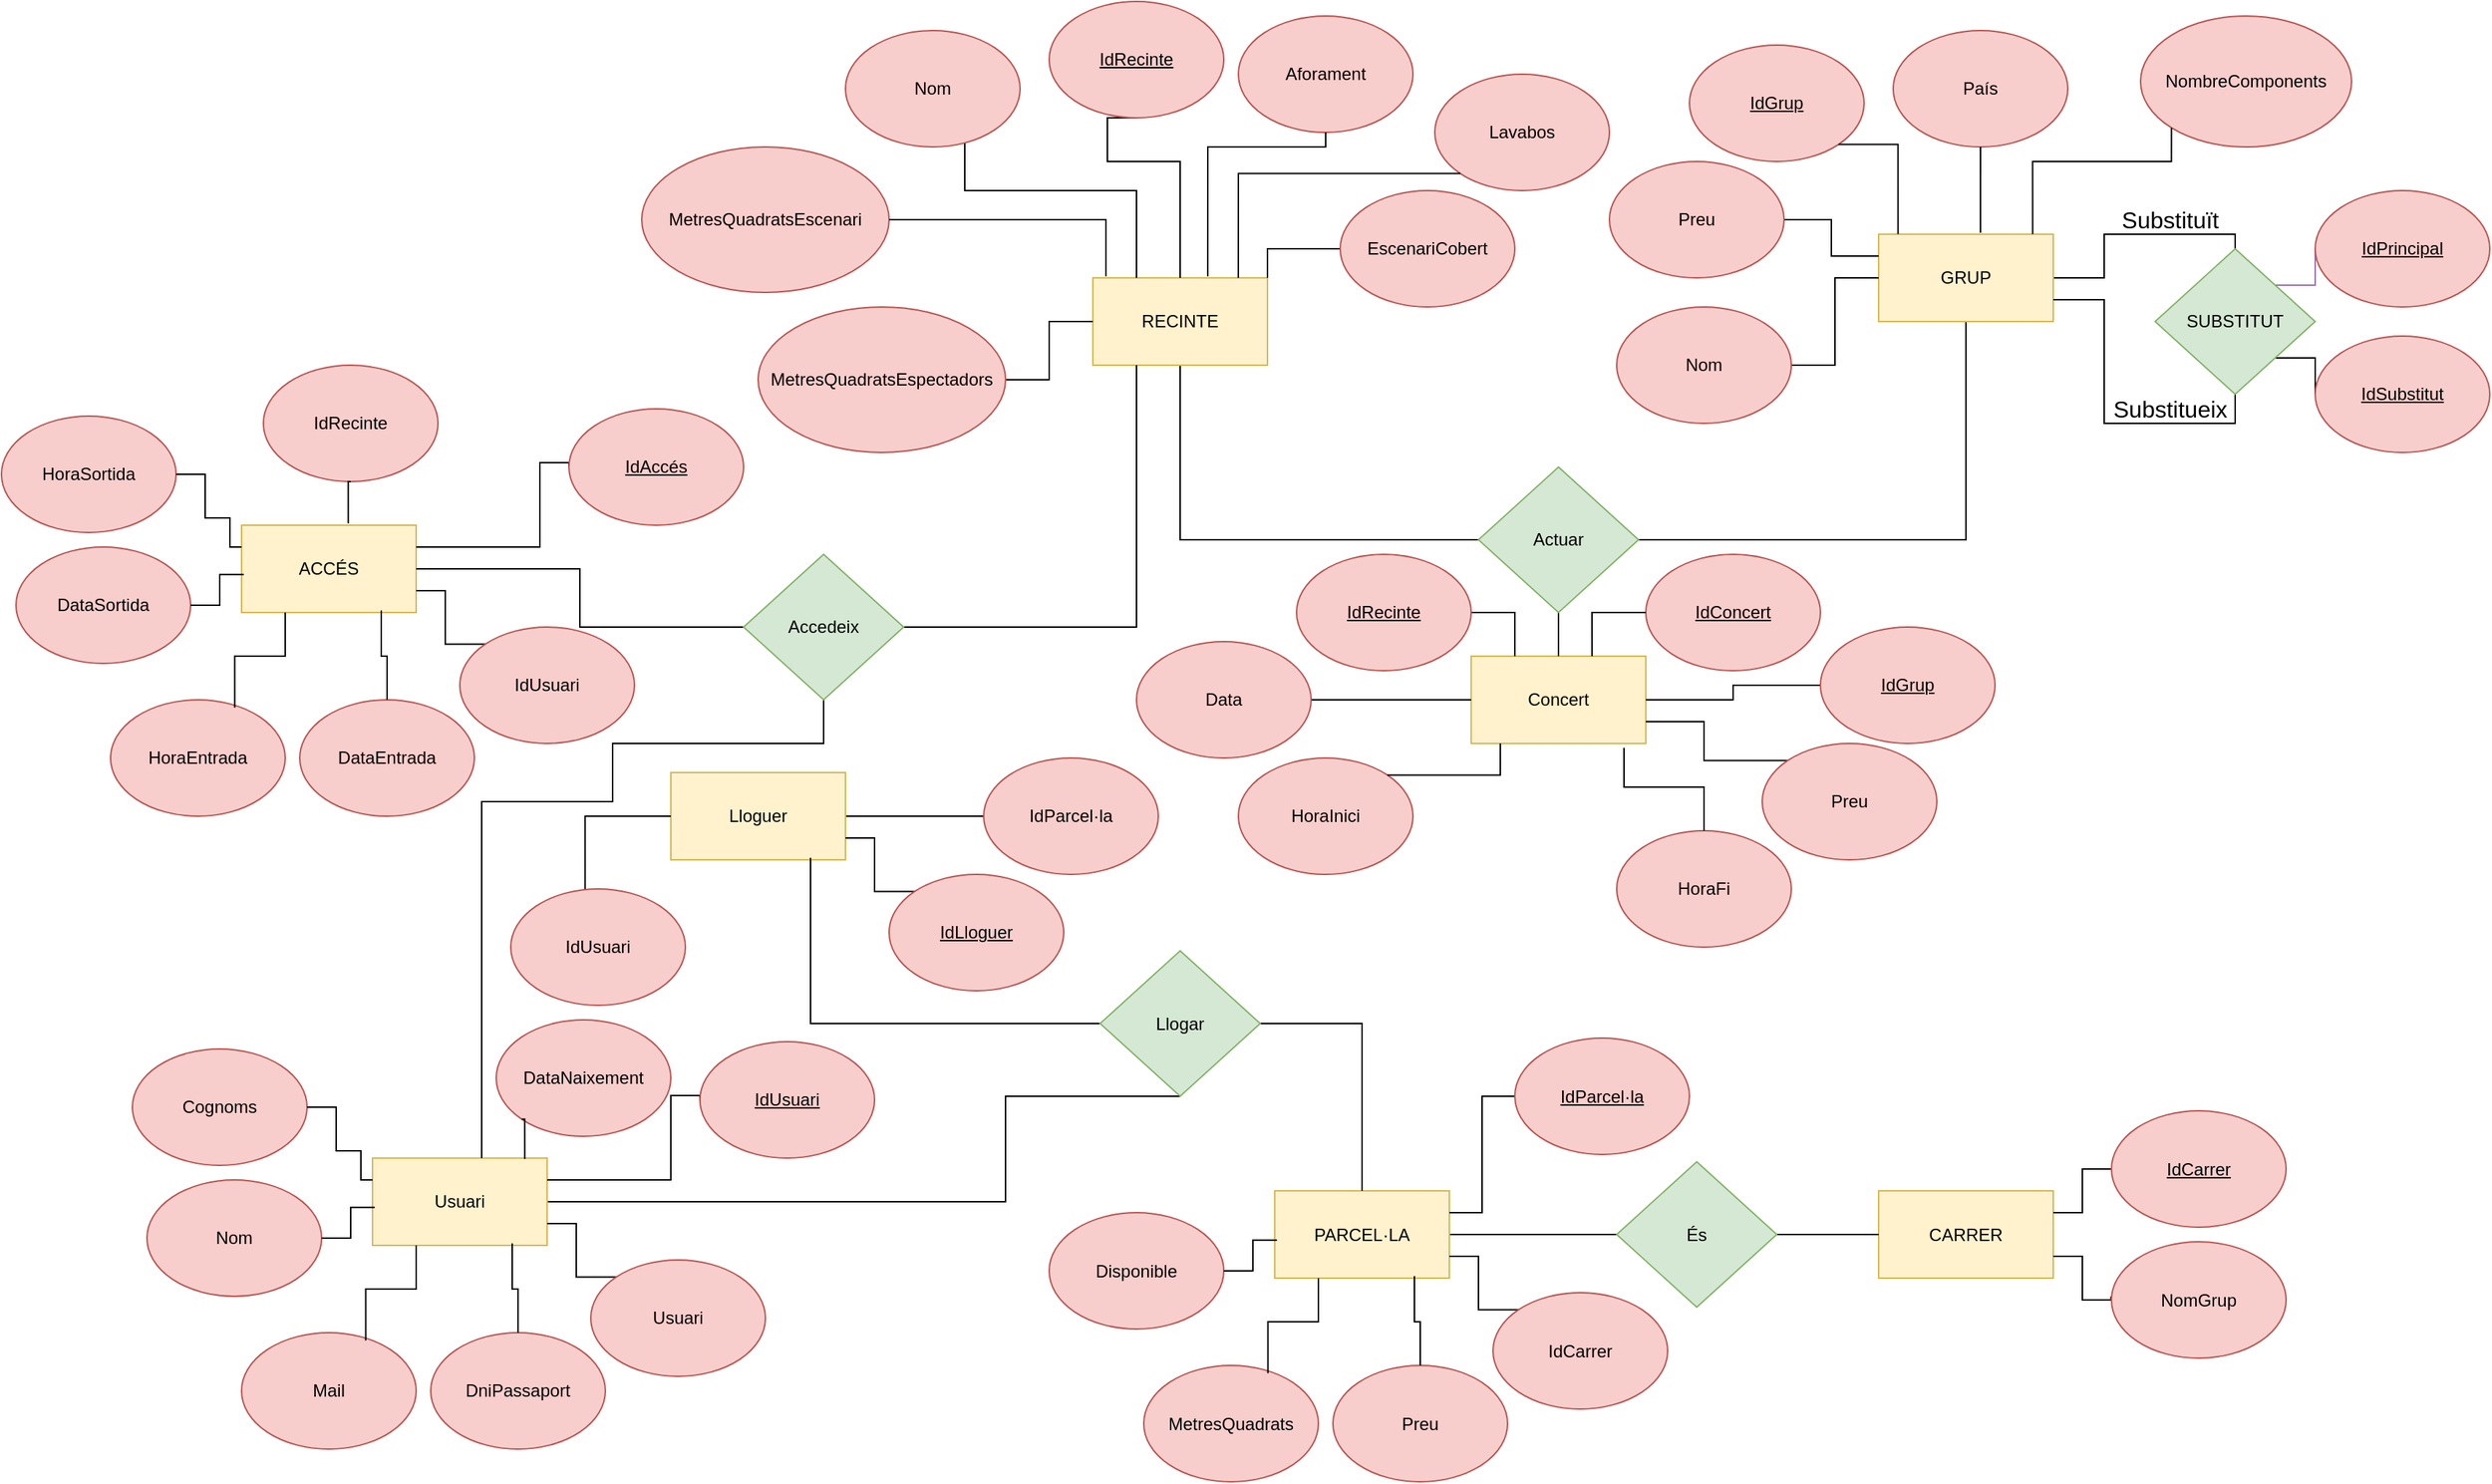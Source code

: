 <mxfile version="24.8.2">
  <diagram name="Page-1" id="hbLQCqh2vZ0tYdXETn6N">
    <mxGraphModel grid="1" page="1" gridSize="10" guides="1" tooltips="1" connect="1" arrows="1" fold="1" pageScale="1" pageWidth="850" pageHeight="1100" math="0" shadow="0">
      <root>
        <mxCell id="0" />
        <mxCell id="1" parent="0" />
        <mxCell id="W-AfqyP43kVuN8w4P5an-43" style="edgeStyle=orthogonalEdgeStyle;rounded=0;orthogonalLoop=1;jettySize=auto;html=1;exitX=0.5;exitY=1;exitDx=0;exitDy=0;entryX=0;entryY=0.5;entryDx=0;entryDy=0;endArrow=none;endFill=0;" edge="1" parent="1" source="W-AfqyP43kVuN8w4P5an-1" target="W-AfqyP43kVuN8w4P5an-41">
          <mxGeometry relative="1" as="geometry" />
        </mxCell>
        <mxCell id="W-AfqyP43kVuN8w4P5an-1" value="RECINTE" style="rounded=0;whiteSpace=wrap;html=1;fillColor=#fff2cc;strokeColor=#d6b656;" vertex="1" parent="1">
          <mxGeometry x="130" y="230" width="120" height="60" as="geometry" />
        </mxCell>
        <mxCell id="W-AfqyP43kVuN8w4P5an-12" style="edgeStyle=orthogonalEdgeStyle;rounded=0;orthogonalLoop=1;jettySize=auto;html=1;exitX=1;exitY=1;exitDx=0;exitDy=0;entryX=0.25;entryY=0;entryDx=0;entryDy=0;endArrow=none;endFill=0;" edge="1" parent="1" source="W-AfqyP43kVuN8w4P5an-2" target="W-AfqyP43kVuN8w4P5an-1">
          <mxGeometry relative="1" as="geometry">
            <Array as="points">
              <mxPoint x="42" y="170" />
              <mxPoint x="160" y="170" />
            </Array>
          </mxGeometry>
        </mxCell>
        <mxCell id="W-AfqyP43kVuN8w4P5an-2" value="Nom" style="ellipse;whiteSpace=wrap;html=1;fillColor=#f8cecc;strokeColor=#b85450;" vertex="1" parent="1">
          <mxGeometry x="-40" y="60" width="120" height="80" as="geometry" />
        </mxCell>
        <mxCell id="W-AfqyP43kVuN8w4P5an-13" style="edgeStyle=orthogonalEdgeStyle;rounded=0;orthogonalLoop=1;jettySize=auto;html=1;exitX=0.5;exitY=1;exitDx=0;exitDy=0;entryX=0.5;entryY=0;entryDx=0;entryDy=0;endArrow=none;endFill=0;" edge="1" parent="1" source="W-AfqyP43kVuN8w4P5an-3" target="W-AfqyP43kVuN8w4P5an-1">
          <mxGeometry relative="1" as="geometry">
            <Array as="points">
              <mxPoint x="140" y="150" />
              <mxPoint x="190" y="150" />
            </Array>
          </mxGeometry>
        </mxCell>
        <mxCell id="W-AfqyP43kVuN8w4P5an-3" value="&lt;u&gt;IdRecinte&lt;/u&gt;" style="ellipse;whiteSpace=wrap;html=1;fillColor=#f8cecc;strokeColor=#b85450;" vertex="1" parent="1">
          <mxGeometry x="100" y="40" width="120" height="80" as="geometry" />
        </mxCell>
        <mxCell id="W-AfqyP43kVuN8w4P5an-4" value="MetresQuadratsEscenari" style="ellipse;whiteSpace=wrap;html=1;fillColor=#f8cecc;strokeColor=#b85450;" vertex="1" parent="1">
          <mxGeometry x="-180" y="140" width="170" height="100" as="geometry" />
        </mxCell>
        <mxCell id="W-AfqyP43kVuN8w4P5an-6" value="Aforament" style="ellipse;whiteSpace=wrap;html=1;fillColor=#f8cecc;strokeColor=#b85450;" vertex="1" parent="1">
          <mxGeometry x="230" y="50" width="120" height="80" as="geometry" />
        </mxCell>
        <mxCell id="W-AfqyP43kVuN8w4P5an-7" value="Lavabos" style="ellipse;whiteSpace=wrap;html=1;fillColor=#f8cecc;strokeColor=#b85450;" vertex="1" parent="1">
          <mxGeometry x="365" y="90" width="120" height="80" as="geometry" />
        </mxCell>
        <mxCell id="W-AfqyP43kVuN8w4P5an-16" style="edgeStyle=orthogonalEdgeStyle;rounded=0;orthogonalLoop=1;jettySize=auto;html=1;exitX=0;exitY=0.5;exitDx=0;exitDy=0;entryX=1;entryY=0;entryDx=0;entryDy=0;endArrow=none;endFill=0;" edge="1" parent="1" source="W-AfqyP43kVuN8w4P5an-8" target="W-AfqyP43kVuN8w4P5an-1">
          <mxGeometry relative="1" as="geometry" />
        </mxCell>
        <mxCell id="W-AfqyP43kVuN8w4P5an-8" value="EscenariCobert" style="ellipse;whiteSpace=wrap;html=1;fillColor=#f8cecc;strokeColor=#b85450;" vertex="1" parent="1">
          <mxGeometry x="300" y="170" width="120" height="80" as="geometry" />
        </mxCell>
        <mxCell id="W-AfqyP43kVuN8w4P5an-10" style="edgeStyle=orthogonalEdgeStyle;rounded=0;orthogonalLoop=1;jettySize=auto;html=1;exitX=1;exitY=0.5;exitDx=0;exitDy=0;entryX=0;entryY=0.5;entryDx=0;entryDy=0;endArrow=none;endFill=0;" edge="1" parent="1" source="W-AfqyP43kVuN8w4P5an-9" target="W-AfqyP43kVuN8w4P5an-1">
          <mxGeometry relative="1" as="geometry" />
        </mxCell>
        <mxCell id="W-AfqyP43kVuN8w4P5an-9" value="MetresQuadratsEspectadors" style="ellipse;whiteSpace=wrap;html=1;fillColor=#f8cecc;strokeColor=#b85450;" vertex="1" parent="1">
          <mxGeometry x="-100" y="250" width="170" height="100" as="geometry" />
        </mxCell>
        <mxCell id="W-AfqyP43kVuN8w4P5an-11" style="edgeStyle=orthogonalEdgeStyle;rounded=0;orthogonalLoop=1;jettySize=auto;html=1;exitX=1;exitY=0.5;exitDx=0;exitDy=0;entryX=0.075;entryY=-0.017;entryDx=0;entryDy=0;entryPerimeter=0;endArrow=none;endFill=0;" edge="1" parent="1" source="W-AfqyP43kVuN8w4P5an-4" target="W-AfqyP43kVuN8w4P5an-1">
          <mxGeometry relative="1" as="geometry" />
        </mxCell>
        <mxCell id="W-AfqyP43kVuN8w4P5an-14" style="edgeStyle=orthogonalEdgeStyle;rounded=0;orthogonalLoop=1;jettySize=auto;html=1;exitX=0.5;exitY=1;exitDx=0;exitDy=0;entryX=0.658;entryY=-0.017;entryDx=0;entryDy=0;entryPerimeter=0;endArrow=none;endFill=0;" edge="1" parent="1" source="W-AfqyP43kVuN8w4P5an-6" target="W-AfqyP43kVuN8w4P5an-1">
          <mxGeometry relative="1" as="geometry">
            <Array as="points">
              <mxPoint x="290" y="140" />
              <mxPoint x="209" y="140" />
            </Array>
          </mxGeometry>
        </mxCell>
        <mxCell id="W-AfqyP43kVuN8w4P5an-15" style="edgeStyle=orthogonalEdgeStyle;rounded=0;orthogonalLoop=1;jettySize=auto;html=1;exitX=0;exitY=1;exitDx=0;exitDy=0;entryX=0.833;entryY=0;entryDx=0;entryDy=0;entryPerimeter=0;endArrow=none;endFill=0;" edge="1" parent="1" source="W-AfqyP43kVuN8w4P5an-7" target="W-AfqyP43kVuN8w4P5an-1">
          <mxGeometry relative="1" as="geometry" />
        </mxCell>
        <mxCell id="W-AfqyP43kVuN8w4P5an-30" style="edgeStyle=orthogonalEdgeStyle;rounded=0;orthogonalLoop=1;jettySize=auto;html=1;exitX=1;exitY=0.5;exitDx=0;exitDy=0;entryX=0.5;entryY=0;entryDx=0;entryDy=0;endArrow=none;endFill=0;" edge="1" parent="1" source="W-AfqyP43kVuN8w4P5an-17" target="W-AfqyP43kVuN8w4P5an-29">
          <mxGeometry relative="1" as="geometry">
            <Array as="points">
              <mxPoint x="825" y="230" />
              <mxPoint x="825" y="200" />
              <mxPoint x="915" y="200" />
            </Array>
          </mxGeometry>
        </mxCell>
        <mxCell id="W-AfqyP43kVuN8w4P5an-42" style="edgeStyle=orthogonalEdgeStyle;rounded=0;orthogonalLoop=1;jettySize=auto;html=1;exitX=0.5;exitY=1;exitDx=0;exitDy=0;entryX=1;entryY=0.5;entryDx=0;entryDy=0;endArrow=none;endFill=0;" edge="1" parent="1" source="W-AfqyP43kVuN8w4P5an-17" target="W-AfqyP43kVuN8w4P5an-41">
          <mxGeometry relative="1" as="geometry" />
        </mxCell>
        <mxCell id="W-AfqyP43kVuN8w4P5an-17" value="GRUP" style="rounded=0;whiteSpace=wrap;html=1;fillColor=#fff2cc;strokeColor=#d6b656;" vertex="1" parent="1">
          <mxGeometry x="670" y="200" width="120" height="60" as="geometry" />
        </mxCell>
        <mxCell id="W-AfqyP43kVuN8w4P5an-23" style="edgeStyle=orthogonalEdgeStyle;rounded=0;orthogonalLoop=1;jettySize=auto;html=1;exitX=1;exitY=0.5;exitDx=0;exitDy=0;entryX=0;entryY=0.5;entryDx=0;entryDy=0;endArrow=none;endFill=0;" edge="1" parent="1" source="W-AfqyP43kVuN8w4P5an-18" target="W-AfqyP43kVuN8w4P5an-17">
          <mxGeometry relative="1" as="geometry" />
        </mxCell>
        <mxCell id="W-AfqyP43kVuN8w4P5an-18" value="Nom" style="ellipse;whiteSpace=wrap;html=1;fillColor=#f8cecc;strokeColor=#b85450;" vertex="1" parent="1">
          <mxGeometry x="490" y="250" width="120" height="80" as="geometry" />
        </mxCell>
        <mxCell id="W-AfqyP43kVuN8w4P5an-19" value="&lt;u&gt;IdGrup&lt;/u&gt;" style="ellipse;whiteSpace=wrap;html=1;fillColor=#f8cecc;strokeColor=#b85450;" vertex="1" parent="1">
          <mxGeometry x="540" y="70" width="120" height="80" as="geometry" />
        </mxCell>
        <mxCell id="W-AfqyP43kVuN8w4P5an-20" value="País" style="ellipse;whiteSpace=wrap;html=1;fillColor=#f8cecc;strokeColor=#b85450;" vertex="1" parent="1">
          <mxGeometry x="680" y="60" width="120" height="80" as="geometry" />
        </mxCell>
        <mxCell id="W-AfqyP43kVuN8w4P5an-21" value="NombreComponents" style="ellipse;whiteSpace=wrap;html=1;fillColor=#f8cecc;strokeColor=#b85450;" vertex="1" parent="1">
          <mxGeometry x="850" y="50" width="145" height="90" as="geometry" />
        </mxCell>
        <mxCell id="W-AfqyP43kVuN8w4P5an-28" style="edgeStyle=orthogonalEdgeStyle;rounded=0;orthogonalLoop=1;jettySize=auto;html=1;exitX=1;exitY=0.5;exitDx=0;exitDy=0;entryX=0;entryY=0.25;entryDx=0;entryDy=0;endArrow=none;endFill=0;" edge="1" parent="1" source="W-AfqyP43kVuN8w4P5an-22" target="W-AfqyP43kVuN8w4P5an-17">
          <mxGeometry relative="1" as="geometry" />
        </mxCell>
        <mxCell id="W-AfqyP43kVuN8w4P5an-22" value="Preu" style="ellipse;whiteSpace=wrap;html=1;fillColor=#f8cecc;strokeColor=#b85450;" vertex="1" parent="1">
          <mxGeometry x="485" y="150" width="120" height="80" as="geometry" />
        </mxCell>
        <mxCell id="W-AfqyP43kVuN8w4P5an-24" style="edgeStyle=orthogonalEdgeStyle;rounded=0;orthogonalLoop=1;jettySize=auto;html=1;exitX=1;exitY=1;exitDx=0;exitDy=0;entryX=0.111;entryY=-0.003;entryDx=0;entryDy=0;entryPerimeter=0;endArrow=none;endFill=0;" edge="1" parent="1" source="W-AfqyP43kVuN8w4P5an-19" target="W-AfqyP43kVuN8w4P5an-17">
          <mxGeometry relative="1" as="geometry" />
        </mxCell>
        <mxCell id="W-AfqyP43kVuN8w4P5an-25" style="edgeStyle=orthogonalEdgeStyle;rounded=0;orthogonalLoop=1;jettySize=auto;html=1;exitX=0.5;exitY=1;exitDx=0;exitDy=0;entryX=0.583;entryY=-0.017;entryDx=0;entryDy=0;entryPerimeter=0;endArrow=none;endFill=0;" edge="1" parent="1" source="W-AfqyP43kVuN8w4P5an-20" target="W-AfqyP43kVuN8w4P5an-17">
          <mxGeometry relative="1" as="geometry" />
        </mxCell>
        <mxCell id="W-AfqyP43kVuN8w4P5an-26" style="edgeStyle=orthogonalEdgeStyle;rounded=0;orthogonalLoop=1;jettySize=auto;html=1;exitX=0;exitY=1;exitDx=0;exitDy=0;entryX=0.882;entryY=-0.003;entryDx=0;entryDy=0;entryPerimeter=0;endArrow=none;endFill=0;" edge="1" parent="1" source="W-AfqyP43kVuN8w4P5an-21" target="W-AfqyP43kVuN8w4P5an-17">
          <mxGeometry relative="1" as="geometry">
            <Array as="points">
              <mxPoint x="871" y="150" />
              <mxPoint x="776" y="150" />
            </Array>
          </mxGeometry>
        </mxCell>
        <mxCell id="W-AfqyP43kVuN8w4P5an-31" style="edgeStyle=orthogonalEdgeStyle;rounded=0;orthogonalLoop=1;jettySize=auto;html=1;exitX=0.5;exitY=1;exitDx=0;exitDy=0;entryX=1;entryY=0.75;entryDx=0;entryDy=0;endArrow=none;endFill=0;" edge="1" parent="1" source="W-AfqyP43kVuN8w4P5an-29" target="W-AfqyP43kVuN8w4P5an-17">
          <mxGeometry relative="1" as="geometry" />
        </mxCell>
        <mxCell id="W-AfqyP43kVuN8w4P5an-34" style="edgeStyle=orthogonalEdgeStyle;rounded=0;orthogonalLoop=1;jettySize=auto;html=1;exitX=1;exitY=1;exitDx=0;exitDy=0;entryX=0;entryY=0.5;entryDx=0;entryDy=0;endArrow=none;endFill=0;" edge="1" parent="1" source="W-AfqyP43kVuN8w4P5an-29" target="W-AfqyP43kVuN8w4P5an-33">
          <mxGeometry relative="1" as="geometry" />
        </mxCell>
        <mxCell id="W-AfqyP43kVuN8w4P5an-35" style="edgeStyle=orthogonalEdgeStyle;rounded=0;orthogonalLoop=1;jettySize=auto;html=1;exitX=1;exitY=0;exitDx=0;exitDy=0;entryX=0;entryY=0.5;entryDx=0;entryDy=0;fillColor=#e1d5e7;strokeColor=#9673a6;endArrow=none;endFill=0;" edge="1" parent="1" source="W-AfqyP43kVuN8w4P5an-29">
          <mxGeometry relative="1" as="geometry">
            <mxPoint x="970" y="210" as="targetPoint" />
          </mxGeometry>
        </mxCell>
        <mxCell id="W-AfqyP43kVuN8w4P5an-29" value="SUBSTITUT" style="rhombus;whiteSpace=wrap;html=1;fillColor=#d5e8d4;strokeColor=#82b366;" vertex="1" parent="1">
          <mxGeometry x="860" y="210" width="110" height="100" as="geometry" />
        </mxCell>
        <mxCell id="W-AfqyP43kVuN8w4P5an-32" value="&lt;u&gt;IdPrincipal&lt;/u&gt;" style="ellipse;whiteSpace=wrap;html=1;fillColor=#f8cecc;strokeColor=#b85450;" vertex="1" parent="1">
          <mxGeometry x="970" y="170" width="120" height="80" as="geometry" />
        </mxCell>
        <mxCell id="W-AfqyP43kVuN8w4P5an-33" value="&lt;u&gt;IdSubstitut&lt;/u&gt;" style="ellipse;whiteSpace=wrap;html=1;fillColor=#f8cecc;strokeColor=#b85450;" vertex="1" parent="1">
          <mxGeometry x="970" y="270" width="120" height="80" as="geometry" />
        </mxCell>
        <mxCell id="W-AfqyP43kVuN8w4P5an-36" value="&lt;div style=&quot;font-size: 16px;&quot;&gt;Substitueix&lt;/div&gt;" style="text;html=1;align=center;verticalAlign=middle;resizable=0;points=[];autosize=1;strokeColor=none;fillColor=none;fontSize=16;" vertex="1" parent="1">
          <mxGeometry x="820" y="305" width="100" height="30" as="geometry" />
        </mxCell>
        <mxCell id="W-AfqyP43kVuN8w4P5an-37" value="Substituït" style="text;html=1;align=center;verticalAlign=middle;resizable=0;points=[];autosize=1;strokeColor=none;fillColor=none;fontSize=16;" vertex="1" parent="1">
          <mxGeometry x="825" y="175" width="90" height="30" as="geometry" />
        </mxCell>
        <mxCell id="W-AfqyP43kVuN8w4P5an-40" value="Concert" style="rounded=0;whiteSpace=wrap;html=1;fillColor=#fff2cc;strokeColor=#d6b656;" vertex="1" parent="1">
          <mxGeometry x="390" y="490" width="120" height="60" as="geometry" />
        </mxCell>
        <mxCell id="W-AfqyP43kVuN8w4P5an-44" style="edgeStyle=orthogonalEdgeStyle;rounded=0;orthogonalLoop=1;jettySize=auto;html=1;exitX=0.5;exitY=1;exitDx=0;exitDy=0;entryX=0.5;entryY=0;entryDx=0;entryDy=0;endArrow=none;endFill=0;" edge="1" parent="1" source="W-AfqyP43kVuN8w4P5an-41" target="W-AfqyP43kVuN8w4P5an-40">
          <mxGeometry relative="1" as="geometry" />
        </mxCell>
        <mxCell id="W-AfqyP43kVuN8w4P5an-41" value="Actuar" style="rhombus;whiteSpace=wrap;html=1;fillColor=#d5e8d4;strokeColor=#82b366;" vertex="1" parent="1">
          <mxGeometry x="395" y="360" width="110" height="100" as="geometry" />
        </mxCell>
        <mxCell id="W-AfqyP43kVuN8w4P5an-46" value="&lt;u&gt;IdConcert&lt;/u&gt;" style="ellipse;whiteSpace=wrap;html=1;fillColor=#f8cecc;strokeColor=#b85450;" vertex="1" parent="1">
          <mxGeometry x="510" y="420" width="120" height="80" as="geometry" />
        </mxCell>
        <mxCell id="W-AfqyP43kVuN8w4P5an-58" style="edgeStyle=orthogonalEdgeStyle;rounded=0;orthogonalLoop=1;jettySize=auto;html=1;exitX=0;exitY=0.5;exitDx=0;exitDy=0;endArrow=none;endFill=0;" edge="1" parent="1" source="W-AfqyP43kVuN8w4P5an-47" target="W-AfqyP43kVuN8w4P5an-40">
          <mxGeometry relative="1" as="geometry" />
        </mxCell>
        <mxCell id="W-AfqyP43kVuN8w4P5an-47" value="&lt;u&gt;IdGrup&lt;/u&gt;" style="ellipse;whiteSpace=wrap;html=1;fillColor=#f8cecc;strokeColor=#b85450;" vertex="1" parent="1">
          <mxGeometry x="630" y="470" width="120" height="80" as="geometry" />
        </mxCell>
        <mxCell id="W-AfqyP43kVuN8w4P5an-54" style="edgeStyle=orthogonalEdgeStyle;rounded=0;orthogonalLoop=1;jettySize=auto;html=1;exitX=1;exitY=0.5;exitDx=0;exitDy=0;entryX=0.25;entryY=0;entryDx=0;entryDy=0;endArrow=none;endFill=0;" edge="1" parent="1" source="W-AfqyP43kVuN8w4P5an-48" target="W-AfqyP43kVuN8w4P5an-40">
          <mxGeometry relative="1" as="geometry" />
        </mxCell>
        <mxCell id="W-AfqyP43kVuN8w4P5an-48" value="&lt;u&gt;IdRecinte&lt;/u&gt;" style="ellipse;whiteSpace=wrap;html=1;fillColor=#f8cecc;strokeColor=#b85450;" vertex="1" parent="1">
          <mxGeometry x="270" y="420" width="120" height="80" as="geometry" />
        </mxCell>
        <mxCell id="W-AfqyP43kVuN8w4P5an-56" value="" style="edgeStyle=orthogonalEdgeStyle;rounded=0;orthogonalLoop=1;jettySize=auto;html=1;endArrow=none;endFill=0;" edge="1" parent="1" source="W-AfqyP43kVuN8w4P5an-49" target="W-AfqyP43kVuN8w4P5an-40">
          <mxGeometry relative="1" as="geometry" />
        </mxCell>
        <mxCell id="W-AfqyP43kVuN8w4P5an-49" value="Data" style="ellipse;whiteSpace=wrap;html=1;fillColor=#f8cecc;strokeColor=#b85450;" vertex="1" parent="1">
          <mxGeometry x="160" y="480" width="120" height="80" as="geometry" />
        </mxCell>
        <mxCell id="W-AfqyP43kVuN8w4P5an-50" value="HoraInici" style="ellipse;whiteSpace=wrap;html=1;fillColor=#f8cecc;strokeColor=#b85450;" vertex="1" parent="1">
          <mxGeometry x="230" y="560" width="120" height="80" as="geometry" />
        </mxCell>
        <mxCell id="W-AfqyP43kVuN8w4P5an-51" value="HoraFi" style="ellipse;whiteSpace=wrap;html=1;fillColor=#f8cecc;strokeColor=#b85450;" vertex="1" parent="1">
          <mxGeometry x="490" y="610" width="120" height="80" as="geometry" />
        </mxCell>
        <mxCell id="W-AfqyP43kVuN8w4P5an-59" style="edgeStyle=orthogonalEdgeStyle;rounded=0;orthogonalLoop=1;jettySize=auto;html=1;exitX=0;exitY=0;exitDx=0;exitDy=0;entryX=1;entryY=0.75;entryDx=0;entryDy=0;endArrow=none;endFill=0;" edge="1" parent="1" source="W-AfqyP43kVuN8w4P5an-52" target="W-AfqyP43kVuN8w4P5an-40">
          <mxGeometry relative="1" as="geometry" />
        </mxCell>
        <mxCell id="W-AfqyP43kVuN8w4P5an-52" value="Preu" style="ellipse;whiteSpace=wrap;html=1;fillColor=#f8cecc;strokeColor=#b85450;" vertex="1" parent="1">
          <mxGeometry x="590" y="550" width="120" height="80" as="geometry" />
        </mxCell>
        <mxCell id="W-AfqyP43kVuN8w4P5an-55" style="edgeStyle=orthogonalEdgeStyle;rounded=0;orthogonalLoop=1;jettySize=auto;html=1;exitX=0;exitY=0.5;exitDx=0;exitDy=0;entryX=0.692;entryY=0;entryDx=0;entryDy=0;entryPerimeter=0;endArrow=none;endFill=0;" edge="1" parent="1" source="W-AfqyP43kVuN8w4P5an-46" target="W-AfqyP43kVuN8w4P5an-40">
          <mxGeometry relative="1" as="geometry" />
        </mxCell>
        <mxCell id="W-AfqyP43kVuN8w4P5an-57" style="edgeStyle=orthogonalEdgeStyle;rounded=0;orthogonalLoop=1;jettySize=auto;html=1;exitX=1;exitY=0;exitDx=0;exitDy=0;entryX=0.167;entryY=1;entryDx=0;entryDy=0;entryPerimeter=0;endArrow=none;endFill=0;" edge="1" parent="1" source="W-AfqyP43kVuN8w4P5an-50" target="W-AfqyP43kVuN8w4P5an-40">
          <mxGeometry relative="1" as="geometry" />
        </mxCell>
        <mxCell id="W-AfqyP43kVuN8w4P5an-60" style="edgeStyle=orthogonalEdgeStyle;rounded=0;orthogonalLoop=1;jettySize=auto;html=1;exitX=0.5;exitY=0;exitDx=0;exitDy=0;entryX=0.875;entryY=1.05;entryDx=0;entryDy=0;entryPerimeter=0;endArrow=none;endFill=0;" edge="1" parent="1" source="W-AfqyP43kVuN8w4P5an-51" target="W-AfqyP43kVuN8w4P5an-40">
          <mxGeometry relative="1" as="geometry" />
        </mxCell>
        <mxCell id="W-AfqyP43kVuN8w4P5an-66" value="CARRER" style="rounded=0;whiteSpace=wrap;html=1;fillColor=#fff2cc;strokeColor=#d6b656;" vertex="1" parent="1">
          <mxGeometry x="670" y="857.5" width="120" height="60" as="geometry" />
        </mxCell>
        <mxCell id="W-AfqyP43kVuN8w4P5an-70" style="edgeStyle=orthogonalEdgeStyle;rounded=0;orthogonalLoop=1;jettySize=auto;html=1;exitX=0;exitY=0.5;exitDx=0;exitDy=0;entryX=1;entryY=0.25;entryDx=0;entryDy=0;endArrow=none;endFill=0;" edge="1" parent="1" source="W-AfqyP43kVuN8w4P5an-67" target="W-AfqyP43kVuN8w4P5an-66">
          <mxGeometry relative="1" as="geometry" />
        </mxCell>
        <mxCell id="W-AfqyP43kVuN8w4P5an-67" value="&lt;u&gt;IdCarrer&lt;/u&gt;" style="ellipse;whiteSpace=wrap;html=1;fillColor=#f8cecc;strokeColor=#b85450;" vertex="1" parent="1">
          <mxGeometry x="830" y="802.5" width="120" height="80" as="geometry" />
        </mxCell>
        <mxCell id="W-AfqyP43kVuN8w4P5an-71" style="edgeStyle=orthogonalEdgeStyle;rounded=0;orthogonalLoop=1;jettySize=auto;html=1;exitX=-0.003;exitY=0.47;exitDx=0;exitDy=0;entryX=1;entryY=0.75;entryDx=0;entryDy=0;endArrow=none;endFill=0;exitPerimeter=0;" edge="1" parent="1" source="W-AfqyP43kVuN8w4P5an-69" target="W-AfqyP43kVuN8w4P5an-66">
          <mxGeometry relative="1" as="geometry">
            <Array as="points">
              <mxPoint x="830" y="932.5" />
              <mxPoint x="810" y="932.5" />
              <mxPoint x="810" y="902.5" />
            </Array>
          </mxGeometry>
        </mxCell>
        <mxCell id="W-AfqyP43kVuN8w4P5an-69" value="NomGrup" style="ellipse;whiteSpace=wrap;html=1;fillColor=#f8cecc;strokeColor=#b85450;" vertex="1" parent="1">
          <mxGeometry x="830" y="892.5" width="120" height="80" as="geometry" />
        </mxCell>
        <mxCell id="W-AfqyP43kVuN8w4P5an-85" style="edgeStyle=orthogonalEdgeStyle;rounded=0;orthogonalLoop=1;jettySize=auto;html=1;exitX=1;exitY=0.5;exitDx=0;exitDy=0;entryX=0;entryY=0.5;entryDx=0;entryDy=0;endArrow=none;endFill=0;" edge="1" parent="1" source="W-AfqyP43kVuN8w4P5an-73" target="W-AfqyP43kVuN8w4P5an-84">
          <mxGeometry relative="1" as="geometry" />
        </mxCell>
        <mxCell id="W-AfqyP43kVuN8w4P5an-73" value="PARCEL·LA" style="rounded=0;whiteSpace=wrap;html=1;fillColor=#fff2cc;strokeColor=#d6b656;" vertex="1" parent="1">
          <mxGeometry x="255" y="857.5" width="120" height="60" as="geometry" />
        </mxCell>
        <mxCell id="W-AfqyP43kVuN8w4P5an-74" style="edgeStyle=orthogonalEdgeStyle;rounded=0;orthogonalLoop=1;jettySize=auto;html=1;exitX=0;exitY=0.5;exitDx=0;exitDy=0;entryX=1;entryY=0.25;entryDx=0;entryDy=0;endArrow=none;endFill=0;" edge="1" parent="1" source="W-AfqyP43kVuN8w4P5an-75" target="W-AfqyP43kVuN8w4P5an-73">
          <mxGeometry relative="1" as="geometry" />
        </mxCell>
        <mxCell id="W-AfqyP43kVuN8w4P5an-75" value="&lt;u&gt;IdParcel·la&lt;/u&gt;" style="ellipse;whiteSpace=wrap;html=1;fillColor=#f8cecc;strokeColor=#b85450;" vertex="1" parent="1">
          <mxGeometry x="420" y="752.5" width="120" height="80" as="geometry" />
        </mxCell>
        <mxCell id="W-AfqyP43kVuN8w4P5an-76" value="Preu" style="ellipse;whiteSpace=wrap;html=1;fillColor=#f8cecc;strokeColor=#b85450;" vertex="1" parent="1">
          <mxGeometry x="295" y="977.5" width="120" height="80" as="geometry" />
        </mxCell>
        <mxCell id="W-AfqyP43kVuN8w4P5an-77" style="edgeStyle=orthogonalEdgeStyle;rounded=0;orthogonalLoop=1;jettySize=auto;html=1;exitX=0;exitY=0;exitDx=0;exitDy=0;entryX=1;entryY=0.75;entryDx=0;entryDy=0;endArrow=none;endFill=0;" edge="1" parent="1" source="W-AfqyP43kVuN8w4P5an-78" target="W-AfqyP43kVuN8w4P5an-73">
          <mxGeometry relative="1" as="geometry">
            <Array as="points">
              <mxPoint x="395" y="939.5" />
              <mxPoint x="395" y="902.5" />
            </Array>
          </mxGeometry>
        </mxCell>
        <mxCell id="W-AfqyP43kVuN8w4P5an-78" value="IdCarrer" style="ellipse;whiteSpace=wrap;html=1;fillColor=#f8cecc;strokeColor=#b85450;" vertex="1" parent="1">
          <mxGeometry x="405" y="927.5" width="120" height="80" as="geometry" />
        </mxCell>
        <mxCell id="W-AfqyP43kVuN8w4P5an-79" style="edgeStyle=orthogonalEdgeStyle;rounded=0;orthogonalLoop=1;jettySize=auto;html=1;exitX=0.5;exitY=0;exitDx=0;exitDy=0;entryX=0.8;entryY=0.978;entryDx=0;entryDy=0;entryPerimeter=0;endArrow=none;endFill=0;" edge="1" parent="1" source="W-AfqyP43kVuN8w4P5an-76" target="W-AfqyP43kVuN8w4P5an-73">
          <mxGeometry relative="1" as="geometry" />
        </mxCell>
        <mxCell id="W-AfqyP43kVuN8w4P5an-80" value="MetresQuadrats" style="ellipse;whiteSpace=wrap;html=1;fillColor=#f8cecc;strokeColor=#b85450;" vertex="1" parent="1">
          <mxGeometry x="165" y="977.5" width="120" height="80" as="geometry" />
        </mxCell>
        <mxCell id="W-AfqyP43kVuN8w4P5an-81" style="edgeStyle=orthogonalEdgeStyle;rounded=0;orthogonalLoop=1;jettySize=auto;html=1;exitX=0.25;exitY=1;exitDx=0;exitDy=0;entryX=0.711;entryY=0.067;entryDx=0;entryDy=0;entryPerimeter=0;endArrow=none;endFill=0;" edge="1" parent="1" source="W-AfqyP43kVuN8w4P5an-73" target="W-AfqyP43kVuN8w4P5an-80">
          <mxGeometry relative="1" as="geometry" />
        </mxCell>
        <mxCell id="W-AfqyP43kVuN8w4P5an-82" value="Disponible" style="ellipse;whiteSpace=wrap;html=1;fillColor=#f8cecc;strokeColor=#b85450;" vertex="1" parent="1">
          <mxGeometry x="100" y="872.5" width="120" height="80" as="geometry" />
        </mxCell>
        <mxCell id="W-AfqyP43kVuN8w4P5an-83" style="edgeStyle=orthogonalEdgeStyle;rounded=0;orthogonalLoop=1;jettySize=auto;html=1;exitX=1;exitY=0.5;exitDx=0;exitDy=0;entryX=0.013;entryY=0.565;entryDx=0;entryDy=0;entryPerimeter=0;endArrow=none;endFill=0;" edge="1" parent="1" source="W-AfqyP43kVuN8w4P5an-82" target="W-AfqyP43kVuN8w4P5an-73">
          <mxGeometry relative="1" as="geometry" />
        </mxCell>
        <mxCell id="W-AfqyP43kVuN8w4P5an-86" style="edgeStyle=orthogonalEdgeStyle;rounded=0;orthogonalLoop=1;jettySize=auto;html=1;exitX=1;exitY=0.5;exitDx=0;exitDy=0;entryX=0;entryY=0.5;entryDx=0;entryDy=0;endArrow=none;endFill=0;" edge="1" parent="1" source="W-AfqyP43kVuN8w4P5an-84" target="W-AfqyP43kVuN8w4P5an-66">
          <mxGeometry relative="1" as="geometry" />
        </mxCell>
        <mxCell id="W-AfqyP43kVuN8w4P5an-84" value="És" style="rhombus;whiteSpace=wrap;html=1;fillColor=#d5e8d4;strokeColor=#82b366;" vertex="1" parent="1">
          <mxGeometry x="490" y="837.5" width="110" height="100" as="geometry" />
        </mxCell>
        <mxCell id="W-AfqyP43kVuN8w4P5an-89" style="edgeStyle=orthogonalEdgeStyle;rounded=0;orthogonalLoop=1;jettySize=auto;html=1;exitX=1;exitY=0.5;exitDx=0;exitDy=0;entryX=0.5;entryY=1;entryDx=0;entryDy=0;endArrow=none;endFill=0;" edge="1" parent="1" source="W-AfqyP43kVuN8w4P5an-90" target="W-AfqyP43kVuN8w4P5an-120">
          <mxGeometry relative="1" as="geometry">
            <mxPoint x="-150" y="865" as="targetPoint" />
            <Array as="points">
              <mxPoint x="70" y="865" />
              <mxPoint x="70" y="792" />
            </Array>
          </mxGeometry>
        </mxCell>
        <mxCell id="W-AfqyP43kVuN8w4P5an-90" value="Usuari" style="rounded=0;whiteSpace=wrap;html=1;fillColor=#fff2cc;strokeColor=#d6b656;" vertex="1" parent="1">
          <mxGeometry x="-365" y="835" width="120" height="60" as="geometry" />
        </mxCell>
        <mxCell id="W-AfqyP43kVuN8w4P5an-91" style="edgeStyle=orthogonalEdgeStyle;rounded=0;orthogonalLoop=1;jettySize=auto;html=1;exitX=0;exitY=0.5;exitDx=0;exitDy=0;entryX=1;entryY=0.25;entryDx=0;entryDy=0;endArrow=none;endFill=0;" edge="1" parent="1" source="W-AfqyP43kVuN8w4P5an-92" target="W-AfqyP43kVuN8w4P5an-90">
          <mxGeometry relative="1" as="geometry">
            <Array as="points">
              <mxPoint x="-140" y="792" />
              <mxPoint x="-160" y="792" />
              <mxPoint x="-160" y="850" />
            </Array>
          </mxGeometry>
        </mxCell>
        <mxCell id="W-AfqyP43kVuN8w4P5an-92" value="&lt;u&gt;IdUsuari&lt;/u&gt;" style="ellipse;whiteSpace=wrap;html=1;fillColor=#f8cecc;strokeColor=#b85450;" vertex="1" parent="1">
          <mxGeometry x="-140" y="755" width="120" height="80" as="geometry" />
        </mxCell>
        <mxCell id="W-AfqyP43kVuN8w4P5an-93" value="DniPassaport" style="ellipse;whiteSpace=wrap;html=1;fillColor=#f8cecc;strokeColor=#b85450;" vertex="1" parent="1">
          <mxGeometry x="-325" y="955" width="120" height="80" as="geometry" />
        </mxCell>
        <mxCell id="W-AfqyP43kVuN8w4P5an-94" style="edgeStyle=orthogonalEdgeStyle;rounded=0;orthogonalLoop=1;jettySize=auto;html=1;exitX=0;exitY=0;exitDx=0;exitDy=0;entryX=1;entryY=0.75;entryDx=0;entryDy=0;endArrow=none;endFill=0;" edge="1" parent="1" source="W-AfqyP43kVuN8w4P5an-95" target="W-AfqyP43kVuN8w4P5an-90">
          <mxGeometry relative="1" as="geometry">
            <Array as="points">
              <mxPoint x="-225" y="917" />
              <mxPoint x="-225" y="880" />
            </Array>
          </mxGeometry>
        </mxCell>
        <mxCell id="W-AfqyP43kVuN8w4P5an-95" value="Usuari" style="ellipse;whiteSpace=wrap;html=1;fillColor=#f8cecc;strokeColor=#b85450;" vertex="1" parent="1">
          <mxGeometry x="-215" y="905" width="120" height="80" as="geometry" />
        </mxCell>
        <mxCell id="W-AfqyP43kVuN8w4P5an-96" style="edgeStyle=orthogonalEdgeStyle;rounded=0;orthogonalLoop=1;jettySize=auto;html=1;exitX=0.5;exitY=0;exitDx=0;exitDy=0;entryX=0.8;entryY=0.978;entryDx=0;entryDy=0;entryPerimeter=0;endArrow=none;endFill=0;" edge="1" parent="1" source="W-AfqyP43kVuN8w4P5an-93" target="W-AfqyP43kVuN8w4P5an-90">
          <mxGeometry relative="1" as="geometry" />
        </mxCell>
        <mxCell id="W-AfqyP43kVuN8w4P5an-97" value="Mail" style="ellipse;whiteSpace=wrap;html=1;fillColor=#f8cecc;strokeColor=#b85450;" vertex="1" parent="1">
          <mxGeometry x="-455" y="955" width="120" height="80" as="geometry" />
        </mxCell>
        <mxCell id="W-AfqyP43kVuN8w4P5an-98" style="edgeStyle=orthogonalEdgeStyle;rounded=0;orthogonalLoop=1;jettySize=auto;html=1;exitX=0.25;exitY=1;exitDx=0;exitDy=0;entryX=0.711;entryY=0.067;entryDx=0;entryDy=0;entryPerimeter=0;endArrow=none;endFill=0;" edge="1" parent="1" source="W-AfqyP43kVuN8w4P5an-90" target="W-AfqyP43kVuN8w4P5an-97">
          <mxGeometry relative="1" as="geometry" />
        </mxCell>
        <mxCell id="W-AfqyP43kVuN8w4P5an-99" value="Nom" style="ellipse;whiteSpace=wrap;html=1;fillColor=#f8cecc;strokeColor=#b85450;" vertex="1" parent="1">
          <mxGeometry x="-520" y="850" width="120" height="80" as="geometry" />
        </mxCell>
        <mxCell id="W-AfqyP43kVuN8w4P5an-100" style="edgeStyle=orthogonalEdgeStyle;rounded=0;orthogonalLoop=1;jettySize=auto;html=1;exitX=1;exitY=0.5;exitDx=0;exitDy=0;entryX=0.013;entryY=0.565;entryDx=0;entryDy=0;entryPerimeter=0;endArrow=none;endFill=0;" edge="1" parent="1" source="W-AfqyP43kVuN8w4P5an-99" target="W-AfqyP43kVuN8w4P5an-90">
          <mxGeometry relative="1" as="geometry" />
        </mxCell>
        <mxCell id="W-AfqyP43kVuN8w4P5an-101" value="Cognoms" style="ellipse;whiteSpace=wrap;html=1;fillColor=#f8cecc;strokeColor=#b85450;" vertex="1" parent="1">
          <mxGeometry x="-530" y="760" width="120" height="80" as="geometry" />
        </mxCell>
        <mxCell id="W-AfqyP43kVuN8w4P5an-102" style="edgeStyle=orthogonalEdgeStyle;rounded=0;orthogonalLoop=1;jettySize=auto;html=1;exitX=1;exitY=0.5;exitDx=0;exitDy=0;entryX=0;entryY=0.25;entryDx=0;entryDy=0;endArrow=none;endFill=0;" edge="1" parent="1" source="W-AfqyP43kVuN8w4P5an-101" target="W-AfqyP43kVuN8w4P5an-90">
          <mxGeometry relative="1" as="geometry">
            <mxPoint x="-373" y="779" as="targetPoint" />
            <Array as="points">
              <mxPoint x="-390" y="800" />
              <mxPoint x="-390" y="830" />
              <mxPoint x="-373" y="830" />
              <mxPoint x="-373" y="850" />
            </Array>
          </mxGeometry>
        </mxCell>
        <mxCell id="W-AfqyP43kVuN8w4P5an-111" style="edgeStyle=orthogonalEdgeStyle;rounded=0;orthogonalLoop=1;jettySize=auto;html=1;exitX=1;exitY=0.5;exitDx=0;exitDy=0;entryX=0;entryY=0.5;entryDx=0;entryDy=0;endArrow=none;endFill=0;" edge="1" parent="1" source="W-AfqyP43kVuN8w4P5an-112" target="W-AfqyP43kVuN8w4P5an-118">
          <mxGeometry relative="1" as="geometry">
            <mxPoint x="75" y="600" as="targetPoint" />
          </mxGeometry>
        </mxCell>
        <mxCell id="W-AfqyP43kVuN8w4P5an-112" value="Lloguer" style="rounded=0;whiteSpace=wrap;html=1;fillColor=#fff2cc;strokeColor=#d6b656;" vertex="1" parent="1">
          <mxGeometry x="-160" y="570" width="120" height="60" as="geometry" />
        </mxCell>
        <mxCell id="W-AfqyP43kVuN8w4P5an-114" style="edgeStyle=orthogonalEdgeStyle;rounded=0;orthogonalLoop=1;jettySize=auto;html=1;exitX=0;exitY=0;exitDx=0;exitDy=0;entryX=1;entryY=0.75;entryDx=0;entryDy=0;endArrow=none;endFill=0;" edge="1" parent="1" source="W-AfqyP43kVuN8w4P5an-115" target="W-AfqyP43kVuN8w4P5an-112">
          <mxGeometry relative="1" as="geometry">
            <Array as="points">
              <mxPoint x="-20" y="652" />
              <mxPoint x="-20" y="615" />
            </Array>
          </mxGeometry>
        </mxCell>
        <mxCell id="W-AfqyP43kVuN8w4P5an-115" value="&lt;u&gt;IdLloguer&lt;/u&gt;" style="ellipse;whiteSpace=wrap;html=1;fillColor=#f8cecc;strokeColor=#b85450;" vertex="1" parent="1">
          <mxGeometry x="-10" y="640" width="120" height="80" as="geometry" />
        </mxCell>
        <mxCell id="W-AfqyP43kVuN8w4P5an-116" style="edgeStyle=orthogonalEdgeStyle;rounded=0;orthogonalLoop=1;jettySize=auto;html=1;exitX=0;exitY=0.5;exitDx=0;exitDy=0;entryX=0.8;entryY=0.978;entryDx=0;entryDy=0;entryPerimeter=0;endArrow=none;endFill=0;" edge="1" parent="1" source="W-AfqyP43kVuN8w4P5an-120" target="W-AfqyP43kVuN8w4P5an-112">
          <mxGeometry relative="1" as="geometry">
            <mxPoint x="-160" y="620" as="sourcePoint" />
          </mxGeometry>
        </mxCell>
        <mxCell id="W-AfqyP43kVuN8w4P5an-117" style="edgeStyle=orthogonalEdgeStyle;rounded=0;orthogonalLoop=1;jettySize=auto;html=1;exitX=0;exitY=0.5;exitDx=0;exitDy=0;entryX=0.426;entryY=0.038;entryDx=0;entryDy=0;entryPerimeter=0;endArrow=none;endFill=0;" edge="1" parent="1" source="W-AfqyP43kVuN8w4P5an-112" target="W-AfqyP43kVuN8w4P5an-119">
          <mxGeometry relative="1" as="geometry">
            <mxPoint x="-165" y="695" as="targetPoint" />
          </mxGeometry>
        </mxCell>
        <mxCell id="W-AfqyP43kVuN8w4P5an-118" value="IdParcel·la" style="ellipse;whiteSpace=wrap;html=1;fillColor=#f8cecc;strokeColor=#b85450;" vertex="1" parent="1">
          <mxGeometry x="55" y="560" width="120" height="80" as="geometry" />
        </mxCell>
        <mxCell id="W-AfqyP43kVuN8w4P5an-119" value="IdUsuari" style="ellipse;whiteSpace=wrap;html=1;fillColor=#f8cecc;strokeColor=#b85450;" vertex="1" parent="1">
          <mxGeometry x="-270" y="650" width="120" height="80" as="geometry" />
        </mxCell>
        <mxCell id="W-AfqyP43kVuN8w4P5an-121" style="edgeStyle=orthogonalEdgeStyle;rounded=0;orthogonalLoop=1;jettySize=auto;html=1;exitX=1;exitY=0.5;exitDx=0;exitDy=0;entryX=0.5;entryY=0;entryDx=0;entryDy=0;endArrow=none;endFill=0;" edge="1" parent="1" source="W-AfqyP43kVuN8w4P5an-120" target="W-AfqyP43kVuN8w4P5an-73">
          <mxGeometry relative="1" as="geometry" />
        </mxCell>
        <mxCell id="W-AfqyP43kVuN8w4P5an-120" value="Llogar" style="rhombus;whiteSpace=wrap;html=1;fillColor=#d5e8d4;strokeColor=#82b366;" vertex="1" parent="1">
          <mxGeometry x="135" y="692.5" width="110" height="100" as="geometry" />
        </mxCell>
        <mxCell id="W-AfqyP43kVuN8w4P5an-122" value="DataNaixement" style="ellipse;whiteSpace=wrap;html=1;fillColor=#f8cecc;strokeColor=#b85450;" vertex="1" parent="1">
          <mxGeometry x="-280" y="740" width="120" height="80" as="geometry" />
        </mxCell>
        <mxCell id="W-AfqyP43kVuN8w4P5an-124" style="edgeStyle=orthogonalEdgeStyle;rounded=0;orthogonalLoop=1;jettySize=auto;html=1;exitX=0;exitY=1;exitDx=0;exitDy=0;entryX=0.872;entryY=0.011;entryDx=0;entryDy=0;entryPerimeter=0;endArrow=none;endFill=0;" edge="1" parent="1" source="W-AfqyP43kVuN8w4P5an-122" target="W-AfqyP43kVuN8w4P5an-90">
          <mxGeometry relative="1" as="geometry" />
        </mxCell>
        <mxCell id="W-AfqyP43kVuN8w4P5an-125" value="ACCÉS" style="rounded=0;whiteSpace=wrap;html=1;fillColor=#fff2cc;strokeColor=#d6b656;" vertex="1" parent="1">
          <mxGeometry x="-455" y="400" width="120" height="60" as="geometry" />
        </mxCell>
        <mxCell id="W-AfqyP43kVuN8w4P5an-126" style="edgeStyle=orthogonalEdgeStyle;rounded=0;orthogonalLoop=1;jettySize=auto;html=1;exitX=0;exitY=0.5;exitDx=0;exitDy=0;entryX=1;entryY=0.25;entryDx=0;entryDy=0;endArrow=none;endFill=0;" edge="1" parent="1" source="W-AfqyP43kVuN8w4P5an-127" target="W-AfqyP43kVuN8w4P5an-125">
          <mxGeometry relative="1" as="geometry">
            <Array as="points">
              <mxPoint x="-230" y="357" />
              <mxPoint x="-250" y="357" />
              <mxPoint x="-250" y="415" />
            </Array>
          </mxGeometry>
        </mxCell>
        <mxCell id="W-AfqyP43kVuN8w4P5an-127" value="&lt;u&gt;IdAccés&lt;/u&gt;" style="ellipse;whiteSpace=wrap;html=1;fillColor=#f8cecc;strokeColor=#b85450;" vertex="1" parent="1">
          <mxGeometry x="-230" y="320" width="120" height="80" as="geometry" />
        </mxCell>
        <mxCell id="W-AfqyP43kVuN8w4P5an-128" value="DataEntrada" style="ellipse;whiteSpace=wrap;html=1;fillColor=#f8cecc;strokeColor=#b85450;" vertex="1" parent="1">
          <mxGeometry x="-415" y="520" width="120" height="80" as="geometry" />
        </mxCell>
        <mxCell id="W-AfqyP43kVuN8w4P5an-129" style="edgeStyle=orthogonalEdgeStyle;rounded=0;orthogonalLoop=1;jettySize=auto;html=1;exitX=0;exitY=0;exitDx=0;exitDy=0;entryX=1;entryY=0.75;entryDx=0;entryDy=0;endArrow=none;endFill=0;" edge="1" parent="1" source="W-AfqyP43kVuN8w4P5an-130" target="W-AfqyP43kVuN8w4P5an-125">
          <mxGeometry relative="1" as="geometry">
            <Array as="points">
              <mxPoint x="-315" y="482" />
              <mxPoint x="-315" y="445" />
            </Array>
          </mxGeometry>
        </mxCell>
        <mxCell id="W-AfqyP43kVuN8w4P5an-130" value="IdUsuari" style="ellipse;whiteSpace=wrap;html=1;fillColor=#f8cecc;strokeColor=#b85450;" vertex="1" parent="1">
          <mxGeometry x="-305" y="470" width="120" height="80" as="geometry" />
        </mxCell>
        <mxCell id="W-AfqyP43kVuN8w4P5an-131" style="edgeStyle=orthogonalEdgeStyle;rounded=0;orthogonalLoop=1;jettySize=auto;html=1;exitX=0.5;exitY=0;exitDx=0;exitDy=0;entryX=0.8;entryY=0.978;entryDx=0;entryDy=0;entryPerimeter=0;endArrow=none;endFill=0;" edge="1" parent="1" source="W-AfqyP43kVuN8w4P5an-128" target="W-AfqyP43kVuN8w4P5an-125">
          <mxGeometry relative="1" as="geometry" />
        </mxCell>
        <mxCell id="W-AfqyP43kVuN8w4P5an-132" value="HoraEntrada" style="ellipse;whiteSpace=wrap;html=1;fillColor=#f8cecc;strokeColor=#b85450;" vertex="1" parent="1">
          <mxGeometry x="-545" y="520" width="120" height="80" as="geometry" />
        </mxCell>
        <mxCell id="W-AfqyP43kVuN8w4P5an-133" style="edgeStyle=orthogonalEdgeStyle;rounded=0;orthogonalLoop=1;jettySize=auto;html=1;exitX=0.25;exitY=1;exitDx=0;exitDy=0;entryX=0.711;entryY=0.067;entryDx=0;entryDy=0;entryPerimeter=0;endArrow=none;endFill=0;" edge="1" parent="1" source="W-AfqyP43kVuN8w4P5an-125" target="W-AfqyP43kVuN8w4P5an-132">
          <mxGeometry relative="1" as="geometry" />
        </mxCell>
        <mxCell id="W-AfqyP43kVuN8w4P5an-134" value="DataSortida" style="ellipse;whiteSpace=wrap;html=1;fillColor=#f8cecc;strokeColor=#b85450;" vertex="1" parent="1">
          <mxGeometry x="-610" y="415" width="120" height="80" as="geometry" />
        </mxCell>
        <mxCell id="W-AfqyP43kVuN8w4P5an-135" style="edgeStyle=orthogonalEdgeStyle;rounded=0;orthogonalLoop=1;jettySize=auto;html=1;exitX=1;exitY=0.5;exitDx=0;exitDy=0;entryX=0.013;entryY=0.565;entryDx=0;entryDy=0;entryPerimeter=0;endArrow=none;endFill=0;" edge="1" parent="1" source="W-AfqyP43kVuN8w4P5an-134" target="W-AfqyP43kVuN8w4P5an-125">
          <mxGeometry relative="1" as="geometry" />
        </mxCell>
        <mxCell id="W-AfqyP43kVuN8w4P5an-136" value="HoraSortida" style="ellipse;whiteSpace=wrap;html=1;fillColor=#f8cecc;strokeColor=#b85450;" vertex="1" parent="1">
          <mxGeometry x="-620" y="325" width="120" height="80" as="geometry" />
        </mxCell>
        <mxCell id="W-AfqyP43kVuN8w4P5an-137" style="edgeStyle=orthogonalEdgeStyle;rounded=0;orthogonalLoop=1;jettySize=auto;html=1;exitX=1;exitY=0.5;exitDx=0;exitDy=0;entryX=0;entryY=0.25;entryDx=0;entryDy=0;endArrow=none;endFill=0;" edge="1" parent="1" source="W-AfqyP43kVuN8w4P5an-136" target="W-AfqyP43kVuN8w4P5an-125">
          <mxGeometry relative="1" as="geometry">
            <mxPoint x="-463" y="344" as="targetPoint" />
            <Array as="points">
              <mxPoint x="-480" y="365" />
              <mxPoint x="-480" y="395" />
              <mxPoint x="-463" y="395" />
              <mxPoint x="-463" y="415" />
            </Array>
          </mxGeometry>
        </mxCell>
        <mxCell id="W-AfqyP43kVuN8w4P5an-138" value="IdRecinte" style="ellipse;whiteSpace=wrap;html=1;fillColor=#f8cecc;strokeColor=#b85450;" vertex="1" parent="1">
          <mxGeometry x="-440" y="290" width="120" height="80" as="geometry" />
        </mxCell>
        <mxCell id="W-AfqyP43kVuN8w4P5an-140" style="edgeStyle=orthogonalEdgeStyle;rounded=0;orthogonalLoop=1;jettySize=auto;html=1;exitX=0.5;exitY=1;exitDx=0;exitDy=0;entryX=0.611;entryY=-0.021;entryDx=0;entryDy=0;entryPerimeter=0;endArrow=none;endFill=0;" edge="1" parent="1" source="W-AfqyP43kVuN8w4P5an-138" target="W-AfqyP43kVuN8w4P5an-125">
          <mxGeometry relative="1" as="geometry" />
        </mxCell>
        <mxCell id="W-AfqyP43kVuN8w4P5an-144" style="edgeStyle=orthogonalEdgeStyle;rounded=0;orthogonalLoop=1;jettySize=auto;html=1;exitX=1;exitY=0.5;exitDx=0;exitDy=0;entryX=0.25;entryY=1;entryDx=0;entryDy=0;endArrow=none;endFill=0;" edge="1" parent="1" source="W-AfqyP43kVuN8w4P5an-143" target="W-AfqyP43kVuN8w4P5an-1">
          <mxGeometry relative="1" as="geometry" />
        </mxCell>
        <mxCell id="W-AfqyP43kVuN8w4P5an-145" style="edgeStyle=orthogonalEdgeStyle;rounded=0;orthogonalLoop=1;jettySize=auto;html=1;exitX=0;exitY=0.5;exitDx=0;exitDy=0;entryX=1;entryY=0.5;entryDx=0;entryDy=0;endArrow=none;endFill=0;" edge="1" parent="1" source="W-AfqyP43kVuN8w4P5an-143" target="W-AfqyP43kVuN8w4P5an-125">
          <mxGeometry relative="1" as="geometry" />
        </mxCell>
        <mxCell id="W-AfqyP43kVuN8w4P5an-146" style="edgeStyle=orthogonalEdgeStyle;rounded=0;orthogonalLoop=1;jettySize=auto;html=1;exitX=0.5;exitY=1;exitDx=0;exitDy=0;endArrow=none;endFill=0;" edge="1" parent="1" source="W-AfqyP43kVuN8w4P5an-143" target="W-AfqyP43kVuN8w4P5an-90">
          <mxGeometry relative="1" as="geometry">
            <Array as="points">
              <mxPoint x="-55" y="550" />
              <mxPoint x="-200" y="550" />
              <mxPoint x="-200" y="590" />
              <mxPoint x="-290" y="590" />
            </Array>
          </mxGeometry>
        </mxCell>
        <mxCell id="W-AfqyP43kVuN8w4P5an-143" value="Accedeix" style="rhombus;whiteSpace=wrap;html=1;fillColor=#d5e8d4;strokeColor=#82b366;" vertex="1" parent="1">
          <mxGeometry x="-110" y="420" width="110" height="100" as="geometry" />
        </mxCell>
      </root>
    </mxGraphModel>
  </diagram>
</mxfile>
